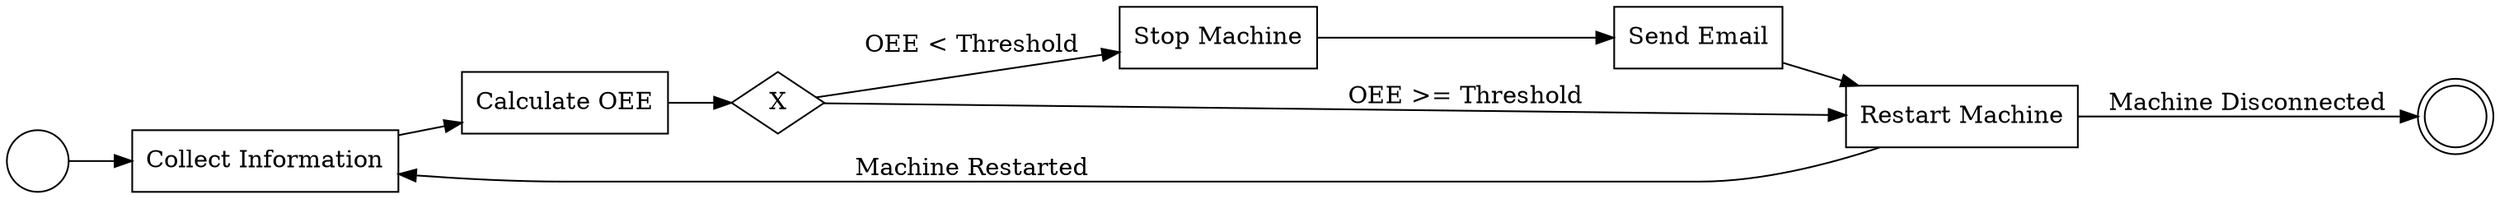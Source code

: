 digraph {
  rankdir=LR;
  "start_1"[shape=circle label=""];
  "Collect Information"[shape=rectangle];
  "Calculate OEE"[shape=rectangle];
  "seg_1"[shape=diamond label="X"];
  "Stop Machine"[shape=rectangle];
  "Send Email"[shape=rectangle];
  "Restart Machine"[shape=rectangle];
  "end_1"[shape=doublecircle label=""];
  
  "start_1" -> "Collect Information";
  "Collect Information" -> "Calculate OEE";
  "Calculate OEE" -> "seg_1";
  "seg_1" -> "Stop Machine"[label="OEE < Threshold"];
  "seg_1" -> "Restart Machine"[label="OEE >= Threshold"];
  "Stop Machine" -> "Send Email";
  "Send Email" -> "Restart Machine";
  "Restart Machine" -> "Collect Information"[label="Machine Restarted"];
  "Restart Machine" -> "end_1"[label="Machine Disconnected"];
}